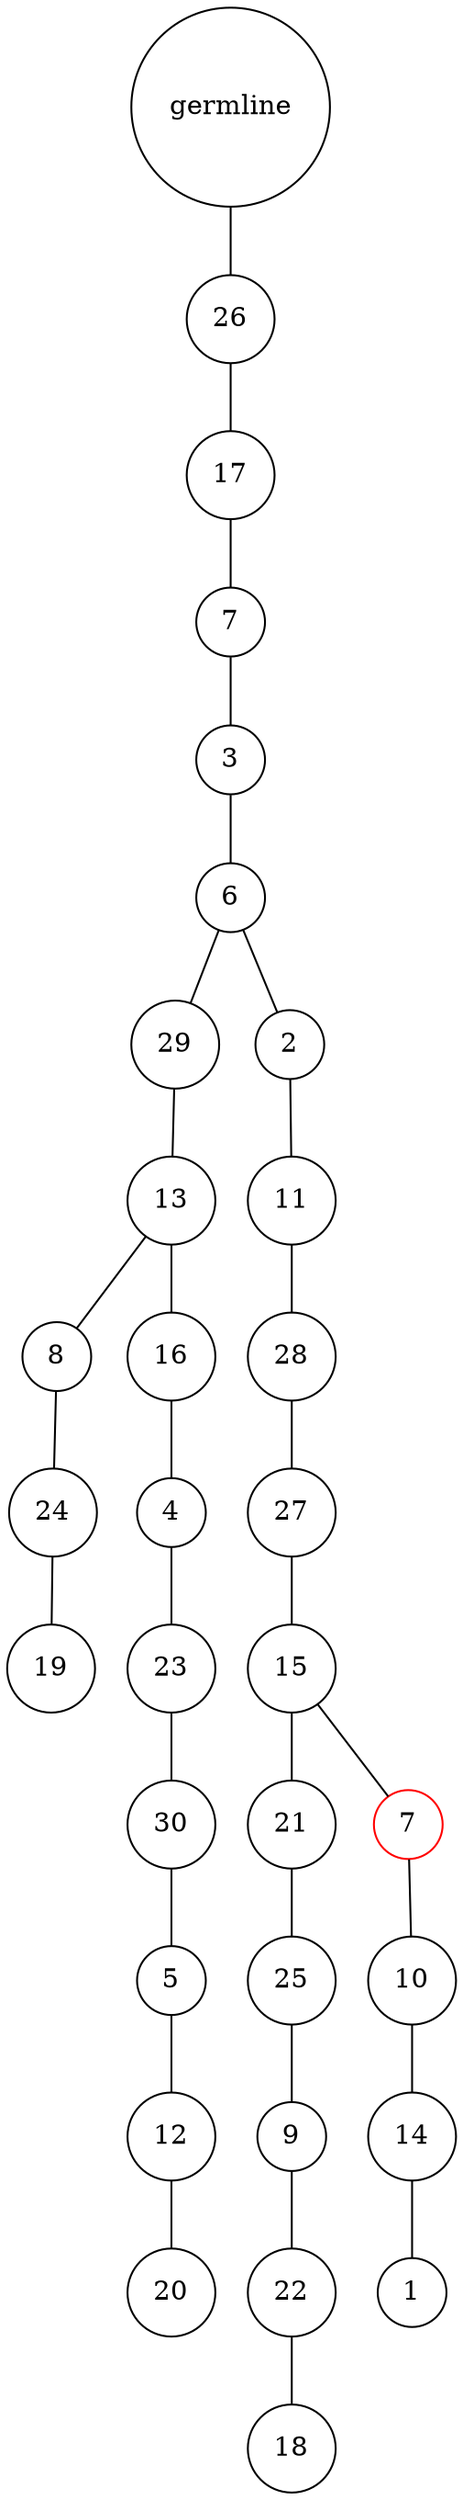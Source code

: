 graph {
	rankdir=UD;
	splines=line;
	node [shape=circle]
	"0x7fdeee41ab20" [label="germline"];
	"0x7fdeee41ab50" [label="26"];
	"0x7fdeee41ab20" -- "0x7fdeee41ab50" ;
	"0x7fdeee41ab80" [label="17"];
	"0x7fdeee41ab50" -- "0x7fdeee41ab80" ;
	"0x7fdeee41abb0" [label="7"];
	"0x7fdeee41ab80" -- "0x7fdeee41abb0" ;
	"0x7fdeee41abe0" [label="3"];
	"0x7fdeee41abb0" -- "0x7fdeee41abe0" ;
	"0x7fdeee41ac10" [label="6"];
	"0x7fdeee41abe0" -- "0x7fdeee41ac10" ;
	"0x7fdeee41ac40" [label="29"];
	"0x7fdeee41ac10" -- "0x7fdeee41ac40" ;
	"0x7fdeee41ac70" [label="13"];
	"0x7fdeee41ac40" -- "0x7fdeee41ac70" ;
	"0x7fdeee41aca0" [label="8"];
	"0x7fdeee41ac70" -- "0x7fdeee41aca0" ;
	"0x7fdeee41acd0" [label="24"];
	"0x7fdeee41aca0" -- "0x7fdeee41acd0" ;
	"0x7fdeee41ad00" [label="19"];
	"0x7fdeee41acd0" -- "0x7fdeee41ad00" ;
	"0x7fdeee41ad30" [label="16"];
	"0x7fdeee41ac70" -- "0x7fdeee41ad30" ;
	"0x7fdeee41ad60" [label="4"];
	"0x7fdeee41ad30" -- "0x7fdeee41ad60" ;
	"0x7fdeee41ad90" [label="23"];
	"0x7fdeee41ad60" -- "0x7fdeee41ad90" ;
	"0x7fdeee41adc0" [label="30"];
	"0x7fdeee41ad90" -- "0x7fdeee41adc0" ;
	"0x7fdeee41adf0" [label="5"];
	"0x7fdeee41adc0" -- "0x7fdeee41adf0" ;
	"0x7fdeee41ae20" [label="12"];
	"0x7fdeee41adf0" -- "0x7fdeee41ae20" ;
	"0x7fdeee41ae50" [label="20"];
	"0x7fdeee41ae20" -- "0x7fdeee41ae50" ;
	"0x7fdeee41ae80" [label="2"];
	"0x7fdeee41ac10" -- "0x7fdeee41ae80" ;
	"0x7fdeee41aeb0" [label="11"];
	"0x7fdeee41ae80" -- "0x7fdeee41aeb0" ;
	"0x7fdeee41aee0" [label="28"];
	"0x7fdeee41aeb0" -- "0x7fdeee41aee0" ;
	"0x7fdeee41af10" [label="27"];
	"0x7fdeee41aee0" -- "0x7fdeee41af10" ;
	"0x7fdeee41af40" [label="15"];
	"0x7fdeee41af10" -- "0x7fdeee41af40" ;
	"0x7fdeee41af70" [label="21"];
	"0x7fdeee41af40" -- "0x7fdeee41af70" ;
	"0x7fdeee41afa0" [label="25"];
	"0x7fdeee41af70" -- "0x7fdeee41afa0" ;
	"0x7fdeee41afd0" [label="9"];
	"0x7fdeee41afa0" -- "0x7fdeee41afd0" ;
	"0x7fdeee428040" [label="22"];
	"0x7fdeee41afd0" -- "0x7fdeee428040" ;
	"0x7fdeee428070" [label="18"];
	"0x7fdeee428040" -- "0x7fdeee428070" ;
	"0x7fdeee4280a0" [label="7",color="red"];
	"0x7fdeee41af40" -- "0x7fdeee4280a0" ;
	"0x7fdeee4280d0" [label="10"];
	"0x7fdeee4280a0" -- "0x7fdeee4280d0" ;
	"0x7fdeee428100" [label="14"];
	"0x7fdeee4280d0" -- "0x7fdeee428100" ;
	"0x7fdeee428130" [label="1"];
	"0x7fdeee428100" -- "0x7fdeee428130" ;
}
